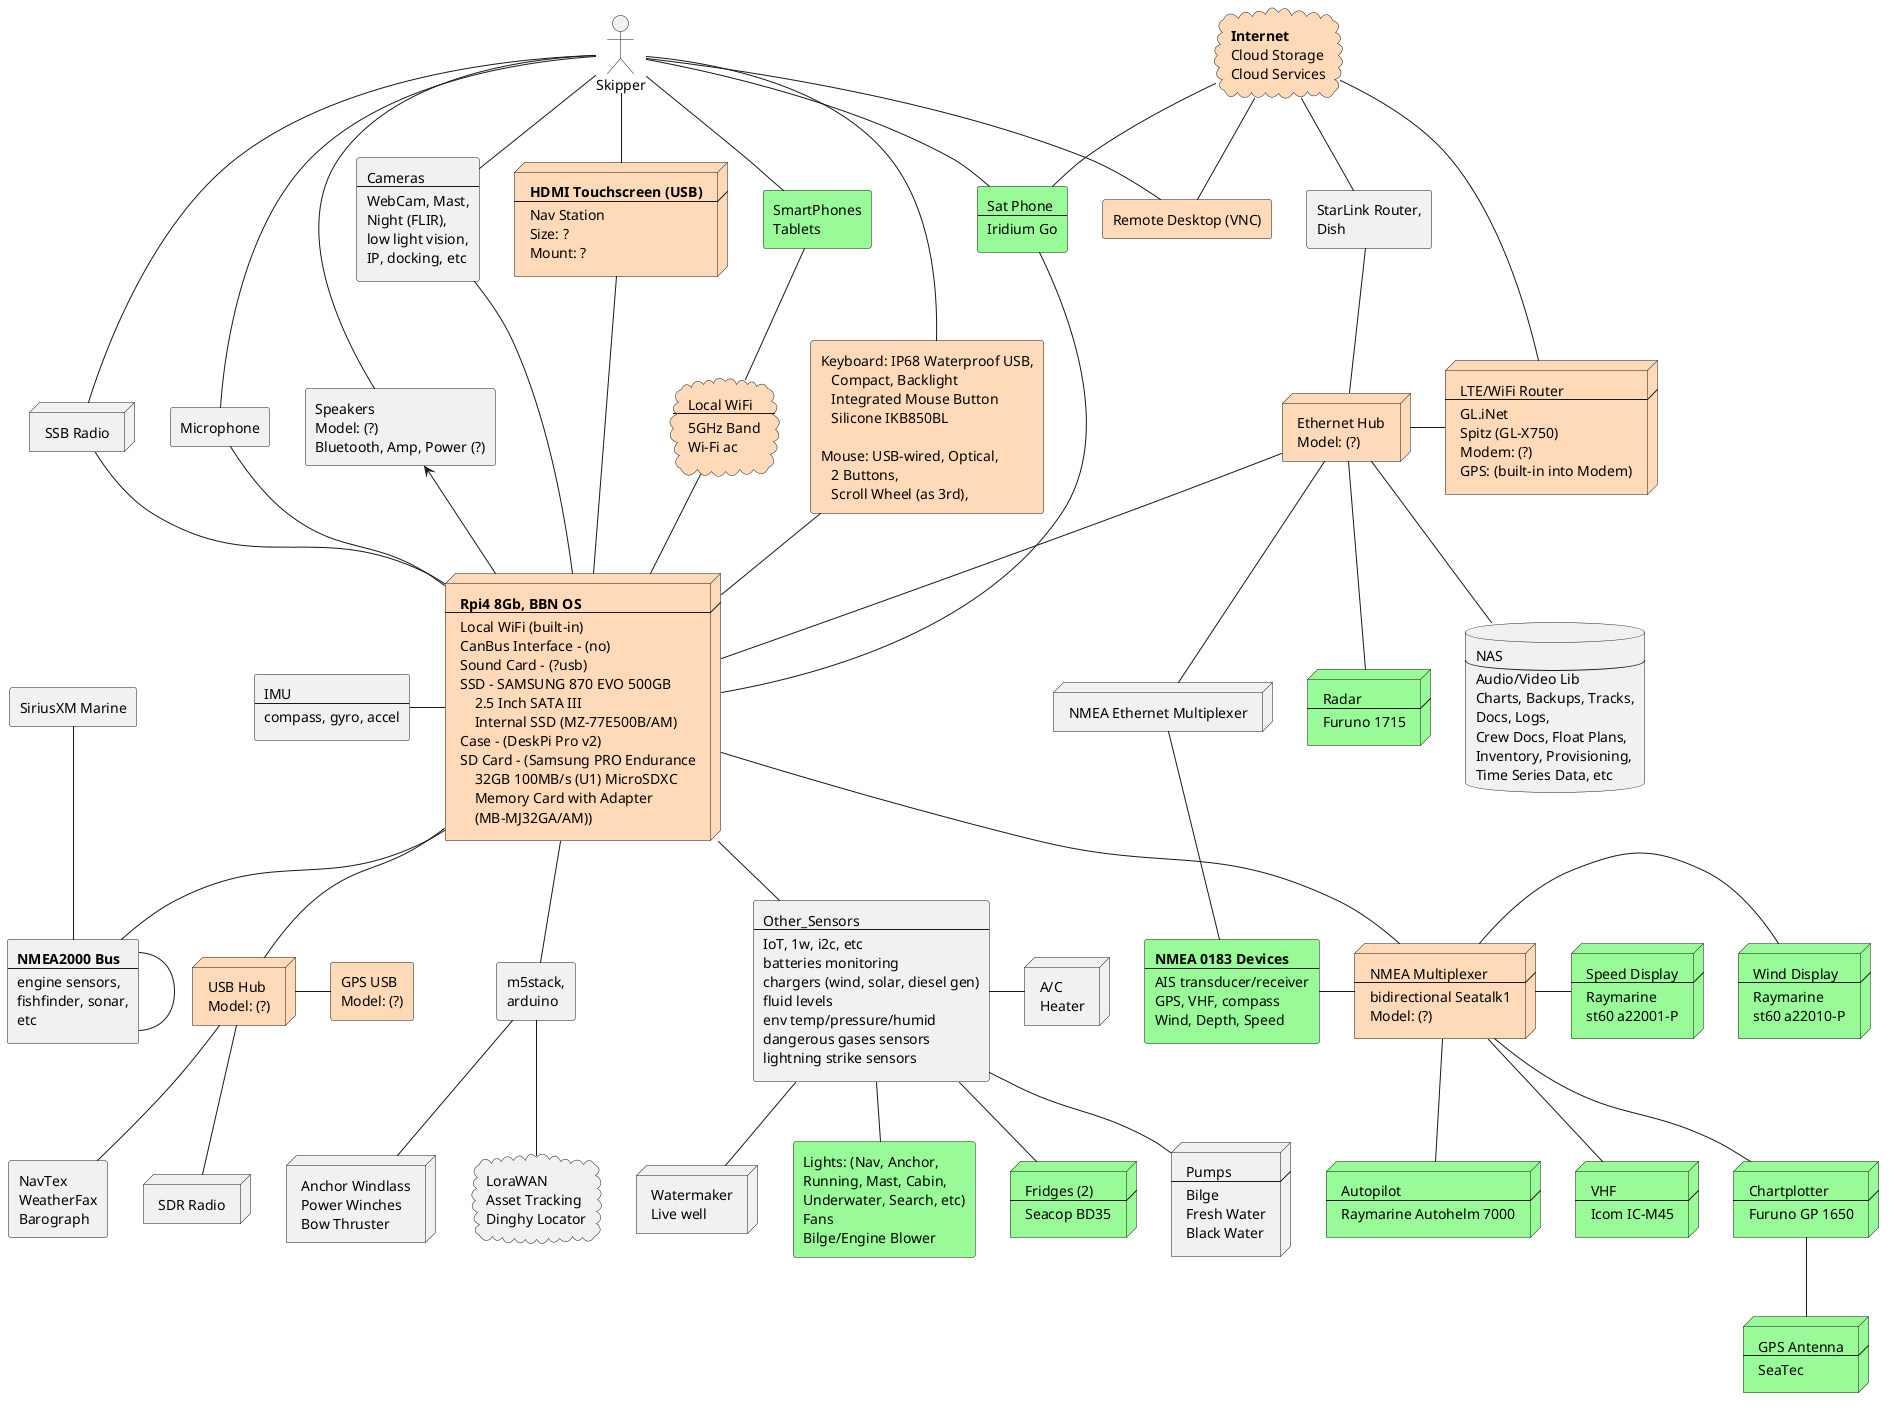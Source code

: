@startuml

actor Skipper [
 Skipper
]

node RPI #peachpuff [
 <b>Rpi4 8Gb, BBN OS
 ----
 Local WiFi (built-in)
 CanBus Interface - (no)
 Sound Card - (?usb)
 SSD - SAMSUNG 870 EVO 500GB
     2.5 Inch SATA III
     Internal SSD (MZ-77E500B/AM)
 Case - (DeskPi Pro v2)
 SD Card - (Samsung PRO Endurance
     32GB 100MB/s (U1) MicroSDXC
     Memory Card with Adapter
     (MB-MJ32GA/AM))
]

rectangle GPS #peachpuff [
 GPS USB
 Model: (?)
]

rectangle IMU [
 IMU
 ----
 compass, gyro, accel
]

rectangle NMEA_2000 [
 <b>NMEA2000 Bus
 ----
 engine sensors,
 fishfinder, sonar,
 etc
]

node NMEA_Mux #peachpuff [
 NMEA Multiplexer
 ----
 bidirectional Seatalk1
 Model: (?)
]

node NMEA_Eth_Mux [
 NMEA Ethernet Multiplexer
]

rectangle NMEA_0183 #palegreen [
 <b>NMEA 0183 Devices
 ----
 AIS transducer/receiver
 GPS, VHF, compass
 Wind, Depth, Speed
]

node AP #palegreen [
 Autopilot
 ---
 Raymarine Autohelm 7000
]

node VHF #palegreen [
 VHF
 ---
 Icom IC-M45
]

node Chartplotter #palegreen [
 Chartplotter
 ---
 Furuno GP 1650
]

node GPS_Ant #palegreen [
 GPS Antenna
 ---
 SeaTec
]

node Eth_Hub #peachpuff [
 Ethernet Hub
 Model: (?)
]

node USB_Hub #peachpuff [
 USB Hub
 Model: (?)
]

node Router #peachpuff [
 LTE/WiFi Router
 ----
 GL.iNet
 Spitz (GL-X750)
 Modem: (?)
 GPS: (built-in into Modem)
]

rectangle Dish_Router [
 StarLink Router,
 Dish
]

node Radar #palegreen [
 Radar
 ----
 Furuno 1715
]

node Touchscreen  #peachpuff [
 <b>HDMI Touchscreen (USB)
 ----
 Nav Station
 Size: ?
 Mount: ?
]

rectangle Speakers [
 Speakers
 Model: (?)
 Bluetooth, Amp, Power (?)
]

rectangle Mic [
 Microphone
]

rectangle Cameras [
 Cameras
 ----
 WebCam, Mast,
 Night (FLIR),
 low light vision,
 IP, docking, etc
]

node SDR [
 SDR Radio
]

node SSB [
 SSB Radio
]

cloud WiFi_Local #peachpuff [
 Local WiFi
 ----
 5GHz Band
 Wi-Fi ac
]

rectangle Iridium #palegreen [
 Sat Phone
 ----
 Iridium Go
]

rectangle Other_Sensors [
 Other_Sensors
 ----
 IoT, 1w, i2c, etc
 batteries monitoring
 chargers (wind, solar, diesel gen)
 fluid levels
 env temp/pressure/humid
 dangerous gases sensors
 lightning strike sensors
]

rectangle Remote_Desktop #peachpuff [
 Remote Desktop (VNC)
]

node AC [
 A/C
 Heater
]

node Pumps [
 Pumps
 ----
 Bilge
 Fresh Water
 Black Water
]

node Appliance [
 Watermaker
 Live well
]

rectangle Lights_Fans #palegreen [
 Lights: (Nav, Anchor,
 Running, Mast, Cabin,
 Underwater, Search, etc)
 Fans
 Bilge/Engine Blower
]

rectangle Keyboard_Mouse #peachpuff [
 Keyboard: IP68 Waterproof USB,
    Compact, Backlight
    Integrated Mouse Button
    Silicone IKB850BL

 Mouse: USB-wired, Optical,
    2 Buttons,
    Scroll Wheel (as 3rd),
]

rectangle Weather [
 NavTex
 WeatherFax
 Barograph
]

rectangle SiriusXM [
 SiriusXM Marine
]

rectangle SmartPhone #palegreen [
 SmartPhones
 Tablets
]

database NAS [
 NAS
 ----
 Audio/Video Lib
 Charts, Backups, Tracks,
 Docs, Logs,
 Crew Docs, Float Plans,
 Inventory, Provisioning,
 Time Series Data, etc
]

node Dash_1 #palegreen [
 Wind Display
 ----
 Raymarine
 st60 a22010-P
]

node Dash_2 #palegreen [
 Speed Display
 ----
 Raymarine
 st60 a22001-P
]

node Fridge #palegreen [
 Fridges (2)
 ----
 Seacop BD35
]

node Winches [
 Anchor Windlass
 Power Winches
 Bow Thruster
]

cloud Cloud_Internet #peachpuff [
 <b>Internet
 Cloud Storage
 Cloud Services
]

cloud Lora [
 LoraWAN
 Asset Tracking
 Dinghy Locator
]

rectangle Esp32 [
 m5stack,
 arduino
]

RPI -l- IMU
RPI -- NMEA_2000
RPI -- NMEA_Mux
RPI -u- Eth_Hub
RPI -- USB_Hub
RPI -u- Touchscreen
RPI -u- Cameras
RPI -u-> Speakers
RPI -u- Mic
RPI -u- SSB
RPI -u- Iridium
RPI -- Other_Sensors
RPI -d- Esp32
RPI -u- WiFi_Local
RPI -u- Keyboard_Mouse

SmartPhone -- WiFi_Local

SiriusXM -- NMEA_2000
NMEA_2000 -- NMEA_2000

Eth_Hub -r- Router
Eth_Hub -- Radar
Eth_Hub -- NAS
Eth_Hub -- NMEA_Eth_Mux
Eth_Hub -u- Dish_Router

USB_Hub -- SDR
USB_Hub -- Weather
USB_Hub -r- GPS

Other_Sensors -r- AC
Other_Sensors -- Fridge
Other_Sensors -- Appliance
Other_Sensors -- Lights_Fans
Other_Sensors -- Pumps

NMEA_Mux -l- NMEA_0183
NMEA_Eth_Mux -- NMEA_0183
NMEA_Mux -- AP
NMEA_Mux -- VHF
NMEA_Mux -- Chartplotter
NMEA_Mux -r- Dash_1
NMEA_Mux -r- Dash_2

Chartplotter -- GPS_Ant

Esp32 -- Lora
Esp32 -- Winches

Cloud_Internet -- Dish_Router
Cloud_Internet -- Router
Cloud_Internet -- Iridium
Cloud_Internet -- Remote_Desktop

Skipper -- Touchscreen
Skipper -- Speakers
Skipper -- Mic
Skipper -- Cameras
Skipper -- Iridium
Skipper -- SSB
Skipper -- SmartPhone
Skipper -- Keyboard_Mouse
Skipper -- Remote_Desktop

@enduml
